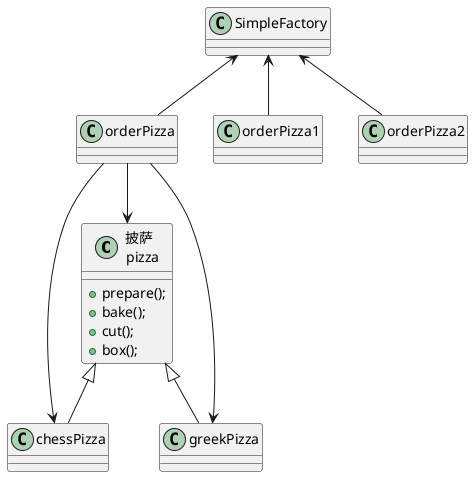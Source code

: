 @startuml

class "披萨 \n pizza" as pizza {
    + prepare();
    + bake();
    + cut();
    + box();
}

class chessPizza {
}

class greekPizza {
}

class orderPizza {
}

class orderPizza1 {
}

class orderPizza2 {
}

class SimpleFactory {
}

pizza <|-- chessPizza
pizza <|-- greekPizza

orderPizza --> pizza
orderPizza --> greekPizza
orderPizza --> chessPizza

SimpleFactory <-- orderPizza
SimpleFactory <-- orderPizza1
SimpleFactory <-- orderPizza2

@enduml